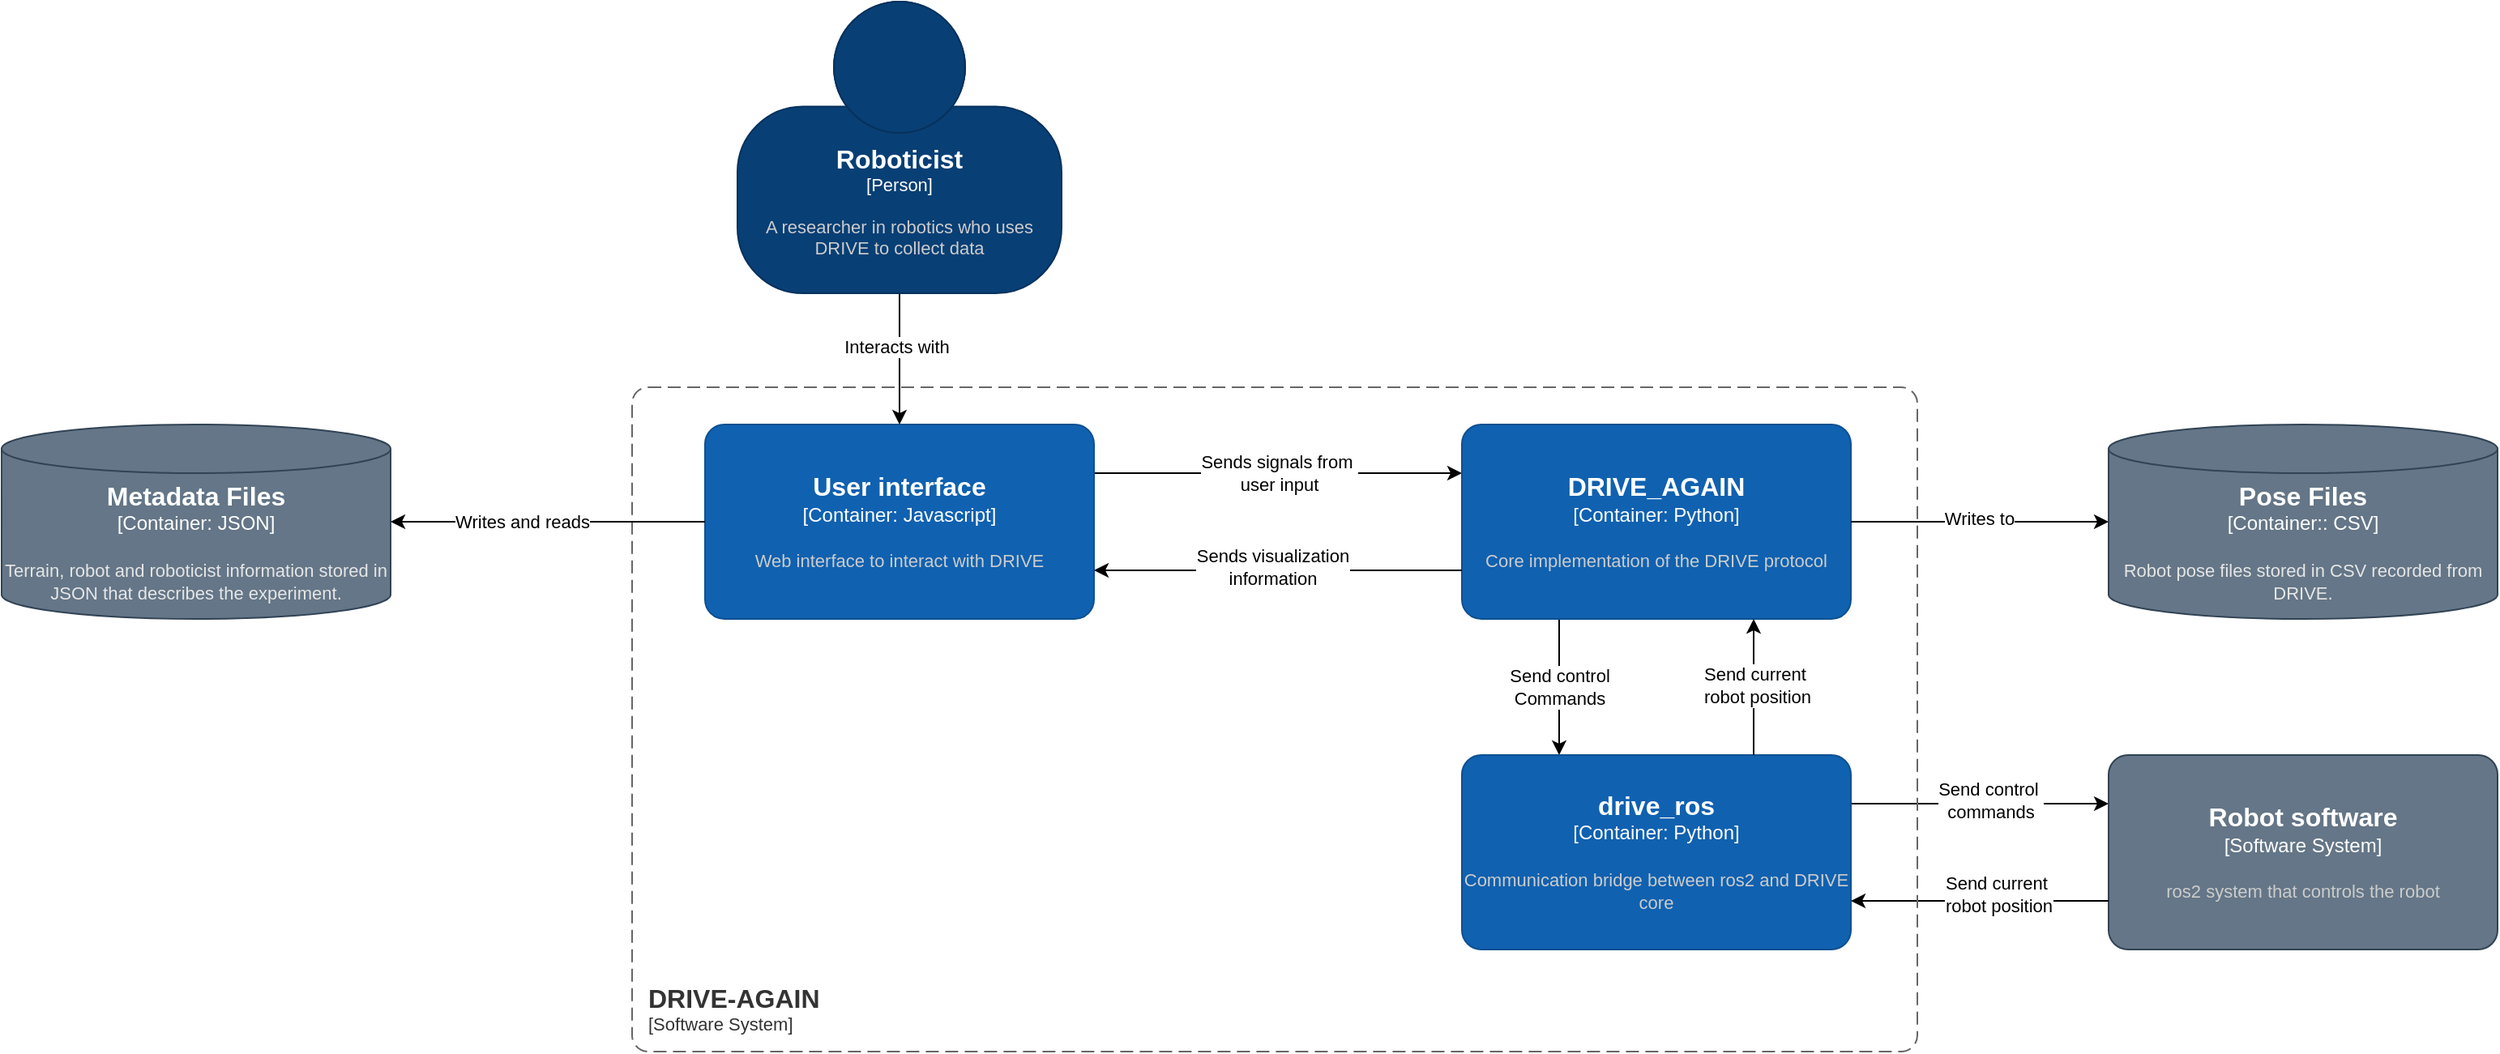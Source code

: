 <mxfile version="26.0.16" pages="2">
  <diagram name="Page-1" id="oOUsgQ-jfRx8T27r3VBY">
    <mxGraphModel grid="0" page="0" gridSize="10" guides="1" tooltips="1" connect="1" arrows="1" fold="1" pageScale="1" pageWidth="850" pageHeight="1100" math="0" shadow="0">
      <root>
        <mxCell id="0" />
        <mxCell id="1" parent="0" />
        <mxCell id="Z25l3-oYXNmt3fM3SDbr-10" style="edgeStyle=orthogonalEdgeStyle;rounded=0;orthogonalLoop=1;jettySize=auto;html=1;" edge="1" parent="1" source="Z25l3-oYXNmt3fM3SDbr-5" target="Z25l3-oYXNmt3fM3SDbr-6">
          <mxGeometry relative="1" as="geometry" />
        </mxCell>
        <mxCell id="Z25l3-oYXNmt3fM3SDbr-11" value="Interacts with" style="edgeLabel;html=1;align=center;verticalAlign=middle;resizable=0;points=[];" vertex="1" connectable="0" parent="Z25l3-oYXNmt3fM3SDbr-10">
          <mxGeometry x="-0.184" y="-2" relative="1" as="geometry">
            <mxPoint as="offset" />
          </mxGeometry>
        </mxCell>
        <object placeholders="1" c4Name="Roboticist" c4Type="Person" c4Description="A researcher in robotics who uses DRIVE to collect data" label="&lt;font style=&quot;font-size: 16px&quot;&gt;&lt;b&gt;%c4Name%&lt;/b&gt;&lt;/font&gt;&lt;div&gt;[%c4Type%]&lt;/div&gt;&lt;br&gt;&lt;div&gt;&lt;font style=&quot;font-size: 11px&quot;&gt;&lt;font color=&quot;#cccccc&quot;&gt;%c4Description%&lt;/font&gt;&lt;/div&gt;" id="Z25l3-oYXNmt3fM3SDbr-5">
          <mxCell style="html=1;fontSize=11;dashed=0;whiteSpace=wrap;fillColor=#083F75;strokeColor=#06315C;fontColor=#ffffff;shape=mxgraph.c4.person2;align=center;metaEdit=1;points=[[0.5,0,0],[1,0.5,0],[1,0.75,0],[0.75,1,0],[0.5,1,0],[0.25,1,0],[0,0.75,0],[0,0.5,0]];resizable=0;" vertex="1" parent="1">
            <mxGeometry x="145" y="135" width="200" height="180" as="geometry" />
          </mxCell>
        </object>
        <mxCell id="Z25l3-oYXNmt3fM3SDbr-12" style="edgeStyle=orthogonalEdgeStyle;rounded=0;orthogonalLoop=1;jettySize=auto;html=1;exitX=1;exitY=0.25;exitDx=0;exitDy=0;exitPerimeter=0;entryX=0;entryY=0.25;entryDx=0;entryDy=0;entryPerimeter=0;" edge="1" parent="1" source="Z25l3-oYXNmt3fM3SDbr-6" target="Z25l3-oYXNmt3fM3SDbr-7">
          <mxGeometry relative="1" as="geometry">
            <mxPoint x="703" y="426" as="targetPoint" />
          </mxGeometry>
        </mxCell>
        <mxCell id="Z25l3-oYXNmt3fM3SDbr-13" value="&lt;div&gt;Sends signals from&amp;nbsp;&lt;/div&gt;&lt;div&gt;user input&lt;/div&gt;" style="edgeLabel;html=1;align=center;verticalAlign=middle;resizable=0;points=[];" vertex="1" connectable="0" parent="Z25l3-oYXNmt3fM3SDbr-12">
          <mxGeometry x="-0.178" y="-3" relative="1" as="geometry">
            <mxPoint x="20" y="-3" as="offset" />
          </mxGeometry>
        </mxCell>
        <object placeholders="1" c4Name="User interface" c4Type="Container: Javascript" c4Description="Web interface to interact with DRIVE" label="&lt;font style=&quot;font-size: 16px&quot;&gt;&lt;b&gt;%c4Name%&lt;/b&gt;&lt;/font&gt;&lt;div&gt;[%c4Type%]&lt;/div&gt;&lt;br&gt;&lt;div&gt;&lt;font style=&quot;font-size: 11px&quot;&gt;&lt;font color=&quot;#cccccc&quot;&gt;%c4Description%&lt;/font&gt;&lt;/div&gt;" id="Z25l3-oYXNmt3fM3SDbr-6">
          <mxCell style="rounded=1;whiteSpace=wrap;html=1;labelBackgroundColor=none;fillColor=#1061B0;fontColor=#ffffff;align=center;arcSize=10;strokeColor=#0D5091;metaEdit=1;resizable=0;points=[[0.25,0,0],[0.5,0,0],[0.75,0,0],[1,0.25,0],[1,0.5,0],[1,0.75,0],[0.75,1,0],[0.5,1,0],[0.25,1,0],[0,0.75,0],[0,0.5,0],[0,0.25,0]];" vertex="1" parent="1">
            <mxGeometry x="125" y="396" width="240" height="120" as="geometry" />
          </mxCell>
        </object>
        <mxCell id="Z25l3-oYXNmt3fM3SDbr-14" style="edgeStyle=orthogonalEdgeStyle;rounded=0;orthogonalLoop=1;jettySize=auto;html=1;entryX=0.25;entryY=0;entryDx=0;entryDy=0;entryPerimeter=0;exitX=0.25;exitY=1;exitDx=0;exitDy=0;exitPerimeter=0;" edge="1" parent="1" source="Z25l3-oYXNmt3fM3SDbr-7" target="Z25l3-oYXNmt3fM3SDbr-8">
          <mxGeometry relative="1" as="geometry" />
        </mxCell>
        <mxCell id="Z25l3-oYXNmt3fM3SDbr-23" value="&lt;div&gt;Send control&lt;/div&gt;&lt;div&gt;Commands&lt;/div&gt;" style="edgeLabel;html=1;align=center;verticalAlign=middle;resizable=0;points=[];" vertex="1" connectable="0" parent="Z25l3-oYXNmt3fM3SDbr-14">
          <mxGeometry x="-0.233" y="3" relative="1" as="geometry">
            <mxPoint x="-3" y="10" as="offset" />
          </mxGeometry>
        </mxCell>
        <object placeholders="1" c4Name="DRIVE_AGAIN" c4Type="Container: Python" c4Description="Core implementation of the DRIVE protocol" label="&lt;font style=&quot;font-size: 16px&quot;&gt;&lt;b&gt;%c4Name%&lt;/b&gt;&lt;/font&gt;&lt;div&gt;[%c4Type%]&lt;/div&gt;&lt;br&gt;&lt;div&gt;&lt;font style=&quot;font-size: 11px&quot;&gt;&lt;font color=&quot;#cccccc&quot;&gt;%c4Description%&lt;/font&gt;&lt;/div&gt;" id="Z25l3-oYXNmt3fM3SDbr-7">
          <mxCell style="rounded=1;whiteSpace=wrap;html=1;labelBackgroundColor=none;fillColor=#1061B0;fontColor=#ffffff;align=center;arcSize=10;strokeColor=#0D5091;metaEdit=1;resizable=0;points=[[0.25,0,0],[0.5,0,0],[0.75,0,0],[1,0.25,0],[1,0.5,0],[1,0.75,0],[0.75,1,0],[0.5,1,0],[0.25,1,0],[0,0.75,0],[0,0.5,0],[0,0.25,0]];" vertex="1" parent="1">
            <mxGeometry x="592" y="396" width="240" height="120" as="geometry" />
          </mxCell>
        </object>
        <mxCell id="Z25l3-oYXNmt3fM3SDbr-15" style="edgeStyle=orthogonalEdgeStyle;rounded=0;orthogonalLoop=1;jettySize=auto;html=1;exitX=1;exitY=0.25;exitDx=0;exitDy=0;exitPerimeter=0;entryX=0;entryY=0.25;entryDx=0;entryDy=0;entryPerimeter=0;" edge="1" parent="1" source="Z25l3-oYXNmt3fM3SDbr-8" target="Z25l3-oYXNmt3fM3SDbr-9">
          <mxGeometry relative="1" as="geometry">
            <mxPoint x="539" y="662" as="targetPoint" />
          </mxGeometry>
        </mxCell>
        <mxCell id="Z25l3-oYXNmt3fM3SDbr-16" value="&lt;div&gt;Send control&amp;nbsp;&lt;/div&gt;&lt;div&gt;commands&lt;/div&gt;" style="edgeLabel;html=1;align=center;verticalAlign=middle;resizable=0;points=[];" vertex="1" connectable="0" parent="Z25l3-oYXNmt3fM3SDbr-15">
          <mxGeometry x="0.302" y="1" relative="1" as="geometry">
            <mxPoint x="-18" y="-1" as="offset" />
          </mxGeometry>
        </mxCell>
        <object placeholders="1" c4Name="drive_ros" c4Type="Container: Python" c4Description="Communication bridge between ros2 and DRIVE core" label="&lt;font style=&quot;font-size: 16px&quot;&gt;&lt;b&gt;%c4Name%&lt;/b&gt;&lt;/font&gt;&lt;div&gt;[%c4Type%]&lt;/div&gt;&lt;br&gt;&lt;div&gt;&lt;font style=&quot;font-size: 11px&quot;&gt;&lt;font color=&quot;#cccccc&quot;&gt;%c4Description%&lt;/font&gt;&lt;/div&gt;" id="Z25l3-oYXNmt3fM3SDbr-8">
          <mxCell style="rounded=1;whiteSpace=wrap;html=1;labelBackgroundColor=none;fillColor=#1061B0;fontColor=#ffffff;align=center;arcSize=10;strokeColor=#0D5091;metaEdit=1;resizable=0;points=[[0.25,0,0],[0.5,0,0],[0.75,0,0],[1,0.25,0],[1,0.5,0],[1,0.75,0],[0.75,1,0],[0.5,1,0],[0.25,1,0],[0,0.75,0],[0,0.5,0],[0,0.25,0]];" vertex="1" parent="1">
            <mxGeometry x="592" y="600" width="240" height="120" as="geometry" />
          </mxCell>
        </object>
        <object placeholders="1" c4Name="Robot software" c4Type="Software System" c4Description="ros2 system that controls the robot" label="&lt;font style=&quot;font-size: 16px&quot;&gt;&lt;b&gt;%c4Name%&lt;/b&gt;&lt;/font&gt;&lt;div&gt;[%c4Type%]&lt;/div&gt;&lt;br&gt;&lt;div&gt;&lt;font style=&quot;font-size: 11px&quot;&gt;&lt;font color=&quot;#cccccc&quot;&gt;%c4Description%&lt;/font&gt;&lt;/div&gt;" id="Z25l3-oYXNmt3fM3SDbr-9">
          <mxCell style="rounded=1;whiteSpace=wrap;html=1;labelBackgroundColor=none;fillColor=#647687;fontColor=#ffffff;align=center;arcSize=10;strokeColor=#314354;metaEdit=1;resizable=0;points=[[0.25,0,0],[0.5,0,0],[0.75,0,0],[1,0.25,0],[1,0.5,0],[1,0.75,0],[0.75,1,0],[0.5,1,0],[0.25,1,0],[0,0.75,0],[0,0.5,0],[0,0.25,0]];" vertex="1" parent="1">
            <mxGeometry x="991" y="600" width="240" height="120" as="geometry" />
          </mxCell>
        </object>
        <mxCell id="Z25l3-oYXNmt3fM3SDbr-17" style="edgeStyle=orthogonalEdgeStyle;rounded=0;orthogonalLoop=1;jettySize=auto;html=1;exitX=0;exitY=0.75;exitDx=0;exitDy=0;exitPerimeter=0;entryX=1;entryY=0.75;entryDx=0;entryDy=0;entryPerimeter=0;" edge="1" parent="1" source="Z25l3-oYXNmt3fM3SDbr-9" target="Z25l3-oYXNmt3fM3SDbr-8">
          <mxGeometry relative="1" as="geometry">
            <Array as="points" />
            <mxPoint x="709" y="690" as="targetPoint" />
          </mxGeometry>
        </mxCell>
        <mxCell id="Z25l3-oYXNmt3fM3SDbr-18" value="&lt;div&gt;Send current&amp;nbsp;&lt;/div&gt;&lt;div&gt;robot position&lt;/div&gt;" style="edgeLabel;html=1;align=center;verticalAlign=middle;resizable=0;points=[];" connectable="0" vertex="1" parent="Z25l3-oYXNmt3fM3SDbr-17">
          <mxGeometry x="-0.088" y="-1" relative="1" as="geometry">
            <mxPoint x="4" y="-3" as="offset" />
          </mxGeometry>
        </mxCell>
        <object placeholders="1" c4Name="DRIVE-AGAIN" c4Type="ContainerScopeBoundary" c4Application="Software System" label="&lt;font style=&quot;font-size: 16px&quot;&gt;&lt;b&gt;&lt;div style=&quot;text-align: left&quot;&gt;%c4Name%&lt;/div&gt;&lt;/b&gt;&lt;/font&gt;&lt;div style=&quot;text-align: left&quot;&gt;[%c4Application%]&lt;/div&gt;" id="Z25l3-oYXNmt3fM3SDbr-19">
          <mxCell style="rounded=1;fontSize=11;whiteSpace=wrap;html=1;dashed=1;arcSize=20;fillColor=none;strokeColor=#666666;fontColor=#333333;labelBackgroundColor=none;align=left;verticalAlign=bottom;labelBorderColor=none;spacingTop=0;spacing=10;dashPattern=8 4;metaEdit=1;rotatable=0;perimeter=rectanglePerimeter;noLabel=0;labelPadding=0;allowArrows=0;connectable=0;expand=0;recursiveResize=0;editable=1;pointerEvents=0;absoluteArcSize=1;points=[[0.25,0,0],[0.5,0,0],[0.75,0,0],[1,0.25,0],[1,0.5,0],[1,0.75,0],[0.75,1,0],[0.5,1,0],[0.25,1,0],[0,0.75,0],[0,0.5,0],[0,0.25,0]];" vertex="1" parent="1">
            <mxGeometry x="80" y="373" width="793" height="410" as="geometry" />
          </mxCell>
        </object>
        <mxCell id="Z25l3-oYXNmt3fM3SDbr-21" style="edgeStyle=orthogonalEdgeStyle;rounded=0;orthogonalLoop=1;jettySize=auto;html=1;exitX=0;exitY=0.75;exitDx=0;exitDy=0;exitPerimeter=0;entryX=1;entryY=0.75;entryDx=0;entryDy=0;entryPerimeter=0;" edge="1" parent="1" source="Z25l3-oYXNmt3fM3SDbr-7" target="Z25l3-oYXNmt3fM3SDbr-6">
          <mxGeometry relative="1" as="geometry" />
        </mxCell>
        <mxCell id="Z25l3-oYXNmt3fM3SDbr-22" value="&lt;div&gt;Sends visualization&lt;/div&gt;&lt;div&gt;information&lt;/div&gt;" style="edgeLabel;html=1;align=center;verticalAlign=middle;resizable=0;points=[];" vertex="1" connectable="0" parent="Z25l3-oYXNmt3fM3SDbr-21">
          <mxGeometry x="0.071" y="2" relative="1" as="geometry">
            <mxPoint x="4" y="-4" as="offset" />
          </mxGeometry>
        </mxCell>
        <mxCell id="Z25l3-oYXNmt3fM3SDbr-26" style="edgeStyle=orthogonalEdgeStyle;rounded=0;orthogonalLoop=1;jettySize=auto;html=1;entryX=0.75;entryY=1;entryDx=0;entryDy=0;entryPerimeter=0;exitX=0.75;exitY=0;exitDx=0;exitDy=0;exitPerimeter=0;" edge="1" parent="1" source="Z25l3-oYXNmt3fM3SDbr-8" target="Z25l3-oYXNmt3fM3SDbr-7">
          <mxGeometry relative="1" as="geometry">
            <Array as="points" />
          </mxGeometry>
        </mxCell>
        <mxCell id="Z25l3-oYXNmt3fM3SDbr-27" value="&lt;div&gt;Send current&amp;nbsp;&lt;/div&gt;&lt;div&gt;robot position&lt;/div&gt;" style="edgeLabel;html=1;align=center;verticalAlign=middle;resizable=0;points=[];" vertex="1" connectable="0" parent="Z25l3-oYXNmt3fM3SDbr-26">
          <mxGeometry x="0.032" y="-2" relative="1" as="geometry">
            <mxPoint as="offset" />
          </mxGeometry>
        </mxCell>
        <object placeholders="1" c4Name="Metadata Files" c4Type="Container" c4Technology="JSON" c4Description="Terrain, robot and roboticist information stored in JSON that describes the experiment." label="&lt;font style=&quot;font-size: 16px&quot;&gt;&lt;b&gt;%c4Name%&lt;/b&gt;&lt;/font&gt;&lt;div&gt;[%c4Type%:&amp;nbsp;%c4Technology%]&lt;/div&gt;&lt;br&gt;&lt;div&gt;&lt;font style=&quot;font-size: 11px&quot;&gt;&lt;font color=&quot;#E6E6E6&quot;&gt;%c4Description%&lt;/font&gt;&lt;/div&gt;" id="Vg_QtxZdS_Vzcnk-aTpw-2">
          <mxCell style="shape=cylinder3;size=15;whiteSpace=wrap;html=1;boundedLbl=1;rounded=0;labelBackgroundColor=none;fillColor=#647687;fontSize=12;fontColor=#ffffff;align=center;strokeColor=#314354;metaEdit=1;points=[[0.5,0,0],[1,0.25,0],[1,0.5,0],[1,0.75,0],[0.5,1,0],[0,0.75,0],[0,0.5,0],[0,0.25,0]];resizable=0;" vertex="1" parent="1">
            <mxGeometry x="-309" y="396" width="240" height="120" as="geometry" />
          </mxCell>
        </object>
        <mxCell id="Vg_QtxZdS_Vzcnk-aTpw-3" style="edgeStyle=orthogonalEdgeStyle;rounded=0;orthogonalLoop=1;jettySize=auto;html=1;exitX=0;exitY=0.5;exitDx=0;exitDy=0;exitPerimeter=0;entryX=1;entryY=0.5;entryDx=0;entryDy=0;entryPerimeter=0;" edge="1" parent="1" source="Z25l3-oYXNmt3fM3SDbr-6" target="Vg_QtxZdS_Vzcnk-aTpw-2">
          <mxGeometry relative="1" as="geometry" />
        </mxCell>
        <mxCell id="Vg_QtxZdS_Vzcnk-aTpw-4" value="Writes and reads" style="edgeLabel;html=1;align=center;verticalAlign=middle;resizable=0;points=[];" connectable="0" vertex="1" parent="Vg_QtxZdS_Vzcnk-aTpw-3">
          <mxGeometry x="0.165" relative="1" as="geometry">
            <mxPoint as="offset" />
          </mxGeometry>
        </mxCell>
        <object placeholders="1" c4Name="Pose Files" c4Type="Container:" c4Technology="CSV" c4Description="Robot pose files stored in CSV recorded from DRIVE." label="&lt;font style=&quot;font-size: 16px&quot;&gt;&lt;b&gt;%c4Name%&lt;/b&gt;&lt;/font&gt;&lt;div&gt;[%c4Type%:&amp;nbsp;%c4Technology%]&lt;/div&gt;&lt;br&gt;&lt;div&gt;&lt;font style=&quot;font-size: 11px&quot;&gt;&lt;font color=&quot;#E6E6E6&quot;&gt;%c4Description%&lt;/font&gt;&lt;/div&gt;" id="Vg_QtxZdS_Vzcnk-aTpw-5">
          <mxCell style="shape=cylinder3;size=15;whiteSpace=wrap;html=1;boundedLbl=1;rounded=0;labelBackgroundColor=none;fillColor=#647687;fontSize=12;align=center;strokeColor=#314354;metaEdit=1;points=[[0.5,0,0],[1,0.25,0],[1,0.5,0],[1,0.75,0],[0.5,1,0],[0,0.75,0],[0,0.5,0],[0,0.25,0]];resizable=0;fontColor=#ffffff;" vertex="1" parent="1">
            <mxGeometry x="991" y="396" width="240" height="120" as="geometry" />
          </mxCell>
        </object>
        <mxCell id="Vg_QtxZdS_Vzcnk-aTpw-6" style="edgeStyle=orthogonalEdgeStyle;rounded=0;orthogonalLoop=1;jettySize=auto;html=1;exitX=1;exitY=0.5;exitDx=0;exitDy=0;exitPerimeter=0;entryX=0;entryY=0.5;entryDx=0;entryDy=0;entryPerimeter=0;" edge="1" parent="1" source="Z25l3-oYXNmt3fM3SDbr-7" target="Vg_QtxZdS_Vzcnk-aTpw-5">
          <mxGeometry relative="1" as="geometry" />
        </mxCell>
        <mxCell id="Vg_QtxZdS_Vzcnk-aTpw-7" value="Writes to" style="edgeLabel;html=1;align=center;verticalAlign=middle;resizable=0;points=[];" connectable="0" vertex="1" parent="Vg_QtxZdS_Vzcnk-aTpw-6">
          <mxGeometry x="-0.134" relative="1" as="geometry">
            <mxPoint x="10" y="-2" as="offset" />
          </mxGeometry>
        </mxCell>
      </root>
    </mxGraphModel>
  </diagram>
  <diagram id="zyzaF7Ku5B5MbKEQ3Y3V" name="Page-2">
    <mxGraphModel grid="1" page="1" gridSize="10" guides="1" tooltips="1" connect="1" arrows="1" fold="1" pageScale="1" pageWidth="850" pageHeight="1100" math="0" shadow="0">
      <root>
        <mxCell id="0" />
        <mxCell id="1" parent="0" />
        <mxCell id="lLDmfKAlXMbQ5L101r3v-1" value="CommandSamplingStrategy" style="swimlane;fontStyle=1;align=center;verticalAlign=top;childLayout=stackLayout;horizontal=1;startSize=26;horizontalStack=0;resizeParent=1;resizeParentMax=0;resizeLast=0;collapsible=1;marginBottom=0;whiteSpace=wrap;html=1;" vertex="1" parent="1">
          <mxGeometry x="3145" y="982" width="310" height="52" as="geometry" />
        </mxCell>
        <mxCell id="lLDmfKAlXMbQ5L101r3v-2" value="+ sample_command(): Command" style="text;strokeColor=none;fillColor=none;align=left;verticalAlign=top;spacingLeft=4;spacingRight=4;overflow=hidden;rotatable=0;points=[[0,0.5],[1,0.5]];portConstraint=eastwest;whiteSpace=wrap;html=1;" vertex="1" parent="lLDmfKAlXMbQ5L101r3v-1">
          <mxGeometry y="26" width="310" height="26" as="geometry" />
        </mxCell>
        <mxCell id="lLDmfKAlXMbQ5L101r3v-3" value="RandomSampling" style="swimlane;fontStyle=1;align=center;verticalAlign=top;childLayout=stackLayout;horizontal=1;startSize=26;horizontalStack=0;resizeParent=1;resizeParentMax=0;resizeLast=0;collapsible=1;marginBottom=0;whiteSpace=wrap;html=1;" vertex="1" parent="1">
          <mxGeometry x="3145" y="1119" width="310" height="52" as="geometry" />
        </mxCell>
        <mxCell id="lLDmfKAlXMbQ5L101r3v-4" value="+ sample_command(): Command" style="text;strokeColor=none;fillColor=none;align=left;verticalAlign=top;spacingLeft=4;spacingRight=4;overflow=hidden;rotatable=0;points=[[0,0.5],[1,0.5]];portConstraint=eastwest;whiteSpace=wrap;html=1;" vertex="1" parent="lLDmfKAlXMbQ5L101r3v-3">
          <mxGeometry y="26" width="310" height="26" as="geometry" />
        </mxCell>
        <mxCell id="lLDmfKAlXMbQ5L101r3v-5" style="edgeStyle=orthogonalEdgeStyle;rounded=0;orthogonalLoop=1;jettySize=auto;html=1;entryX=0.503;entryY=0.962;entryDx=0;entryDy=0;entryPerimeter=0;" edge="1" parent="1" source="lLDmfKAlXMbQ5L101r3v-3" target="lLDmfKAlXMbQ5L101r3v-2">
          <mxGeometry relative="1" as="geometry" />
        </mxCell>
        <mxCell id="lLDmfKAlXMbQ5L101r3v-6" style="edgeStyle=orthogonalEdgeStyle;rounded=0;orthogonalLoop=1;jettySize=auto;html=1;entryX=0.5;entryY=0;entryDx=0;entryDy=0;" edge="1" parent="1" source="lLDmfKAlXMbQ5L101r3v-7" target="lLDmfKAlXMbQ5L101r3v-58">
          <mxGeometry relative="1" as="geometry" />
        </mxCell>
        <mxCell id="lLDmfKAlXMbQ5L101r3v-7" value="plot" style="swimlane;fontStyle=1;align=center;verticalAlign=top;childLayout=stackLayout;horizontal=1;startSize=26;horizontalStack=0;resizeParent=1;resizeParentMax=0;resizeLast=0;collapsible=1;marginBottom=0;whiteSpace=wrap;html=1;" vertex="1" parent="1">
          <mxGeometry x="1931" y="612" width="574" height="130" as="geometry" />
        </mxCell>
        <mxCell id="lLDmfKAlXMbQ5L101r3v-8" value="+ draw_robot_visualization_figure(ax : Axes, pose : Pose, geofence : Geofence, wheel_base : float): void" style="text;strokeColor=none;fillColor=none;align=left;verticalAlign=top;spacingLeft=4;spacingRight=4;overflow=hidden;rotatable=0;points=[[0,0.5],[1,0.5]];portConstraint=eastwest;whiteSpace=wrap;html=1;" vertex="1" parent="lLDmfKAlXMbQ5L101r3v-7">
          <mxGeometry y="26" width="574" height="26" as="geometry" />
        </mxCell>
        <mxCell id="lLDmfKAlXMbQ5L101r3v-9" value="+ draw_input_space(ax : Axes, commands : List[Command]): void" style="text;strokeColor=none;fillColor=none;align=left;verticalAlign=top;spacingLeft=4;spacingRight=4;overflow=hidden;rotatable=0;points=[[0,0.5],[1,0.5]];portConstraint=eastwest;whiteSpace=wrap;html=1;" vertex="1" parent="lLDmfKAlXMbQ5L101r3v-7">
          <mxGeometry y="52" width="574" height="26" as="geometry" />
        </mxCell>
        <mxCell id="lLDmfKAlXMbQ5L101r3v-10" value="- draw_robot(ax : Axes, pose : Pose, geofence : Geofence, wheel_base : float): void" style="text;strokeColor=none;fillColor=none;align=left;verticalAlign=top;spacingLeft=4;spacingRight=4;overflow=hidden;rotatable=0;points=[[0,0.5],[1,0.5]];portConstraint=eastwest;whiteSpace=wrap;html=1;" vertex="1" parent="lLDmfKAlXMbQ5L101r3v-7">
          <mxGeometry y="78" width="574" height="26" as="geometry" />
        </mxCell>
        <mxCell id="lLDmfKAlXMbQ5L101r3v-11" value="- draw_geofence(ax : Axes, geofence : Geofence): void" style="text;strokeColor=none;fillColor=none;align=left;verticalAlign=top;spacingLeft=4;spacingRight=4;overflow=hidden;rotatable=0;points=[[0,0.5],[1,0.5]];portConstraint=eastwest;whiteSpace=wrap;html=1;" vertex="1" parent="lLDmfKAlXMbQ5L101r3v-7">
          <mxGeometry y="104" width="574" height="26" as="geometry" />
        </mxCell>
        <mxCell id="lLDmfKAlXMbQ5L101r3v-12" style="edgeStyle=orthogonalEdgeStyle;rounded=0;orthogonalLoop=1;jettySize=auto;html=1;entryX=0;entryY=0.5;entryDx=0;entryDy=0;" edge="1" parent="1" source="lLDmfKAlXMbQ5L101r3v-13" target="lLDmfKAlXMbQ5L101r3v-62">
          <mxGeometry relative="1" as="geometry">
            <Array as="points">
              <mxPoint x="2008" y="1010" />
              <mxPoint x="2008" y="1010" />
            </Array>
          </mxGeometry>
        </mxCell>
        <mxCell id="lLDmfKAlXMbQ5L101r3v-13" value="KeyboardTeleop" style="swimlane;fontStyle=1;align=center;verticalAlign=top;childLayout=stackLayout;horizontal=1;startSize=26;horizontalStack=0;resizeParent=1;resizeParentMax=0;resizeLast=0;collapsible=1;marginBottom=0;whiteSpace=wrap;html=1;" vertex="1" parent="1">
          <mxGeometry x="1810" y="952" width="217" height="156" as="geometry" />
        </mxCell>
        <mxCell id="lLDmfKAlXMbQ5L101r3v-14" value="+ is_deadman_switch_pressed(): bool" style="text;strokeColor=none;fillColor=none;align=left;verticalAlign=top;spacingLeft=4;spacingRight=4;overflow=hidden;rotatable=0;points=[[0,0.5],[1,0.5]];portConstraint=eastwest;whiteSpace=wrap;html=1;" vertex="1" parent="lLDmfKAlXMbQ5L101r3v-13">
          <mxGeometry y="26" width="217" height="26" as="geometry" />
        </mxCell>
        <mxCell id="lLDmfKAlXMbQ5L101r3v-15" value="+ is_teleop_active(): bool" style="text;strokeColor=none;fillColor=none;align=left;verticalAlign=top;spacingLeft=4;spacingRight=4;overflow=hidden;rotatable=0;points=[[0,0.5],[1,0.5]];portConstraint=eastwest;whiteSpace=wrap;html=1;" vertex="1" parent="lLDmfKAlXMbQ5L101r3v-13">
          <mxGeometry y="52" width="217" height="26" as="geometry" />
        </mxCell>
        <mxCell id="lLDmfKAlXMbQ5L101r3v-16" value="+ get_command(): Command" style="text;strokeColor=none;fillColor=none;align=left;verticalAlign=top;spacingLeft=4;spacingRight=4;overflow=hidden;rotatable=0;points=[[0,0.5],[1,0.5]];portConstraint=eastwest;whiteSpace=wrap;html=1;" vertex="1" parent="lLDmfKAlXMbQ5L101r3v-13">
          <mxGeometry y="78" width="217" height="26" as="geometry" />
        </mxCell>
        <mxCell id="lLDmfKAlXMbQ5L101r3v-17" value="+ on_key_press(key): void" style="text;strokeColor=none;fillColor=none;align=left;verticalAlign=top;spacingLeft=4;spacingRight=4;overflow=hidden;rotatable=0;points=[[0,0.5],[1,0.5]];portConstraint=eastwest;whiteSpace=wrap;html=1;" vertex="1" parent="lLDmfKAlXMbQ5L101r3v-13">
          <mxGeometry y="104" width="217" height="26" as="geometry" />
        </mxCell>
        <mxCell id="lLDmfKAlXMbQ5L101r3v-18" value="+ on_key_release(key): void" style="text;strokeColor=none;fillColor=none;align=left;verticalAlign=top;spacingLeft=4;spacingRight=4;overflow=hidden;rotatable=0;points=[[0,0.5],[1,0.5]];portConstraint=eastwest;whiteSpace=wrap;html=1;" vertex="1" parent="lLDmfKAlXMbQ5L101r3v-13">
          <mxGeometry y="130" width="217" height="26" as="geometry" />
        </mxCell>
        <mxCell id="lLDmfKAlXMbQ5L101r3v-19" value="Step" style="swimlane;fontStyle=1;align=center;verticalAlign=top;childLayout=stackLayout;horizontal=1;startSize=26;horizontalStack=0;resizeParent=1;resizeParentMax=0;resizeLast=0;collapsible=1;marginBottom=0;whiteSpace=wrap;html=1;" vertex="1" parent="1">
          <mxGeometry x="3076" y="720" width="160" height="78" as="geometry" />
        </mxCell>
        <mxCell id="lLDmfKAlXMbQ5L101r3v-20" value="+ command: Command" style="text;strokeColor=none;fillColor=none;align=left;verticalAlign=top;spacingLeft=4;spacingRight=4;overflow=hidden;rotatable=0;points=[[0,0.5],[1,0.5]];portConstraint=eastwest;whiteSpace=wrap;html=1;" vertex="1" parent="lLDmfKAlXMbQ5L101r3v-19">
          <mxGeometry y="26" width="160" height="26" as="geometry" />
        </mxCell>
        <mxCell id="lLDmfKAlXMbQ5L101r3v-21" value="+ start_timestamp_ns: float" style="text;strokeColor=none;fillColor=none;align=left;verticalAlign=top;spacingLeft=4;spacingRight=4;overflow=hidden;rotatable=0;points=[[0,0.5],[1,0.5]];portConstraint=eastwest;whiteSpace=wrap;html=1;" vertex="1" parent="lLDmfKAlXMbQ5L101r3v-19">
          <mxGeometry y="52" width="160" height="26" as="geometry" />
        </mxCell>
        <mxCell id="lLDmfKAlXMbQ5L101r3v-22" value="Drive" style="swimlane;fontStyle=1;align=center;verticalAlign=top;childLayout=stackLayout;horizontal=1;startSize=26;horizontalStack=0;resizeParent=1;resizeParentMax=0;resizeLast=0;collapsible=1;marginBottom=0;whiteSpace=wrap;html=1;" vertex="1" parent="1">
          <mxGeometry x="2790" y="867" width="288" height="216" as="geometry" />
        </mxCell>
        <mxCell id="lLDmfKAlXMbQ5L101r3v-23" value="- current_step : Step" style="text;strokeColor=none;fillColor=none;align=left;verticalAlign=top;spacingLeft=4;spacingRight=4;overflow=hidden;rotatable=0;points=[[0,0.5],[1,0.5]];portConstraint=eastwest;whiteSpace=wrap;html=1;" vertex="1" parent="lLDmfKAlXMbQ5L101r3v-22">
          <mxGeometry y="26" width="288" height="26" as="geometry" />
        </mxCell>
        <mxCell id="lLDmfKAlXMbQ5L101r3v-24" value="- robot : Robot" style="text;strokeColor=none;fillColor=none;align=left;verticalAlign=top;spacingLeft=4;spacingRight=4;overflow=hidden;rotatable=0;points=[[0,0.5],[1,0.5]];portConstraint=eastwest;whiteSpace=wrap;html=1;" vertex="1" parent="lLDmfKAlXMbQ5L101r3v-22">
          <mxGeometry y="52" width="288" height="26" as="geometry" />
        </mxCell>
        <mxCell id="lLDmfKAlXMbQ5L101r3v-25" value="- command_sampling : CommandSamplingStrategy" style="text;strokeColor=none;fillColor=none;align=left;verticalAlign=top;spacingLeft=4;spacingRight=4;overflow=hidden;rotatable=0;points=[[0,0.5],[1,0.5]];portConstraint=eastwest;whiteSpace=wrap;html=1;" vertex="1" parent="lLDmfKAlXMbQ5L101r3v-22">
          <mxGeometry y="78" width="288" height="26" as="geometry" />
        </mxCell>
        <mxCell id="lLDmfKAlXMbQ5L101r3v-26" value="" style="line;strokeWidth=1;fillColor=none;align=left;verticalAlign=middle;spacingTop=-1;spacingLeft=3;spacingRight=3;rotatable=0;labelPosition=right;points=[];portConstraint=eastwest;strokeColor=inherit;" vertex="1" parent="lLDmfKAlXMbQ5L101r3v-22">
          <mxGeometry y="104" width="288" height="8" as="geometry" />
        </mxCell>
        <mxCell id="lLDmfKAlXMbQ5L101r3v-27" value="+ start(timestamp_ns : float): void" style="text;strokeColor=none;fillColor=none;align=left;verticalAlign=top;spacingLeft=4;spacingRight=4;overflow=hidden;rotatable=0;points=[[0,0.5],[1,0.5]];portConstraint=eastwest;whiteSpace=wrap;html=1;" vertex="1" parent="lLDmfKAlXMbQ5L101r3v-22">
          <mxGeometry y="112" width="288" height="26" as="geometry" />
        </mxCell>
        <mxCell id="lLDmfKAlXMbQ5L101r3v-28" value="+ pause(): void" style="text;strokeColor=none;fillColor=none;align=left;verticalAlign=top;spacingLeft=4;spacingRight=4;overflow=hidden;rotatable=0;points=[[0,0.5],[1,0.5]];portConstraint=eastwest;whiteSpace=wrap;html=1;" vertex="1" parent="lLDmfKAlXMbQ5L101r3v-22">
          <mxGeometry y="138" width="288" height="26" as="geometry" />
        </mxCell>
        <mxCell id="lLDmfKAlXMbQ5L101r3v-29" value="+ run(timestamp_ns : float): void" style="text;strokeColor=none;fillColor=none;align=left;verticalAlign=top;spacingLeft=4;spacingRight=4;overflow=hidden;rotatable=0;points=[[0,0.5],[1,0.5]];portConstraint=eastwest;whiteSpace=wrap;html=1;" vertex="1" parent="lLDmfKAlXMbQ5L101r3v-22">
          <mxGeometry y="164" width="288" height="26" as="geometry" />
        </mxCell>
        <mxCell id="lLDmfKAlXMbQ5L101r3v-30" value="+ save_step()" style="text;strokeColor=none;fillColor=none;align=left;verticalAlign=top;spacingLeft=4;spacingRight=4;overflow=hidden;rotatable=0;points=[[0,0.5],[1,0.5]];portConstraint=eastwest;whiteSpace=wrap;html=1;" vertex="1" parent="lLDmfKAlXMbQ5L101r3v-22">
          <mxGeometry y="190" width="288" height="26" as="geometry" />
        </mxCell>
        <mxCell id="lLDmfKAlXMbQ5L101r3v-31" style="edgeStyle=orthogonalEdgeStyle;rounded=0;orthogonalLoop=1;jettySize=auto;html=1;entryX=0;entryY=0.5;entryDx=0;entryDy=0;" edge="1" parent="1" source="lLDmfKAlXMbQ5L101r3v-33" target="lLDmfKAlXMbQ5L101r3v-24">
          <mxGeometry relative="1" as="geometry" />
        </mxCell>
        <mxCell id="lLDmfKAlXMbQ5L101r3v-32" style="edgeStyle=orthogonalEdgeStyle;rounded=0;orthogonalLoop=1;jettySize=auto;html=1;entryX=1;entryY=0.5;entryDx=0;entryDy=0;" edge="1" parent="1" source="lLDmfKAlXMbQ5L101r3v-33" target="lLDmfKAlXMbQ5L101r3v-59">
          <mxGeometry relative="1" as="geometry" />
        </mxCell>
        <mxCell id="lLDmfKAlXMbQ5L101r3v-33" value="Robot" style="swimlane;fontStyle=1;align=center;verticalAlign=top;childLayout=stackLayout;horizontal=1;startSize=26;horizontalStack=0;resizeParent=1;resizeParentMax=0;resizeLast=0;collapsible=1;marginBottom=0;whiteSpace=wrap;html=1;" vertex="1" parent="1">
          <mxGeometry x="2561" y="720" width="274" height="112" as="geometry" />
        </mxCell>
        <mxCell id="lLDmfKAlXMbQ5L101r3v-34" value="- pose : Pose" style="text;strokeColor=none;fillColor=none;align=left;verticalAlign=top;spacingLeft=4;spacingRight=4;overflow=hidden;rotatable=0;points=[[0,0.5],[1,0.5]];portConstraint=eastwest;whiteSpace=wrap;html=1;" vertex="1" parent="lLDmfKAlXMbQ5L101r3v-33">
          <mxGeometry y="26" width="274" height="26" as="geometry" />
        </mxCell>
        <mxCell id="lLDmfKAlXMbQ5L101r3v-35" value="" style="line;strokeWidth=1;fillColor=none;align=left;verticalAlign=middle;spacingTop=-1;spacingLeft=3;spacingRight=3;rotatable=0;labelPosition=right;points=[];portConstraint=eastwest;strokeColor=inherit;" vertex="1" parent="lLDmfKAlXMbQ5L101r3v-33">
          <mxGeometry y="52" width="274" height="8" as="geometry" />
        </mxCell>
        <mxCell id="lLDmfKAlXMbQ5L101r3v-36" value="+ pose_callback(pose : Pose): void" style="text;strokeColor=none;fillColor=none;align=left;verticalAlign=top;spacingLeft=4;spacingRight=4;overflow=hidden;rotatable=0;points=[[0,0.5],[1,0.5]];portConstraint=eastwest;whiteSpace=wrap;html=1;" vertex="1" parent="lLDmfKAlXMbQ5L101r3v-33">
          <mxGeometry y="60" width="274" height="26" as="geometry" />
        </mxCell>
        <mxCell id="lLDmfKAlXMbQ5L101r3v-37" value="+ send_command(command : Command): void" style="text;strokeColor=none;fillColor=none;align=left;verticalAlign=top;spacingLeft=4;spacingRight=4;overflow=hidden;rotatable=0;points=[[0,0.5],[1,0.5]];portConstraint=eastwest;whiteSpace=wrap;html=1;" vertex="1" parent="lLDmfKAlXMbQ5L101r3v-33">
          <mxGeometry y="86" width="274" height="26" as="geometry" />
        </mxCell>
        <mxCell id="lLDmfKAlXMbQ5L101r3v-38" value="Pose" style="swimlane;fontStyle=1;align=center;verticalAlign=top;childLayout=stackLayout;horizontal=1;startSize=26;horizontalStack=0;resizeParent=1;resizeParentMax=0;resizeLast=0;collapsible=1;marginBottom=0;whiteSpace=wrap;html=1;" vertex="1" parent="1">
          <mxGeometry x="3270" y="719" width="160" height="104" as="geometry" />
        </mxCell>
        <mxCell id="lLDmfKAlXMbQ5L101r3v-39" value="+ x : float" style="text;strokeColor=none;fillColor=none;align=left;verticalAlign=top;spacingLeft=4;spacingRight=4;overflow=hidden;rotatable=0;points=[[0,0.5],[1,0.5]];portConstraint=eastwest;whiteSpace=wrap;html=1;" vertex="1" parent="lLDmfKAlXMbQ5L101r3v-38">
          <mxGeometry y="26" width="160" height="26" as="geometry" />
        </mxCell>
        <mxCell id="lLDmfKAlXMbQ5L101r3v-40" value="+ y : float" style="text;strokeColor=none;fillColor=none;align=left;verticalAlign=top;spacingLeft=4;spacingRight=4;overflow=hidden;rotatable=0;points=[[0,0.5],[1,0.5]];portConstraint=eastwest;whiteSpace=wrap;html=1;" vertex="1" parent="lLDmfKAlXMbQ5L101r3v-38">
          <mxGeometry y="52" width="160" height="26" as="geometry" />
        </mxCell>
        <mxCell id="lLDmfKAlXMbQ5L101r3v-41" value="+ yaw : float" style="text;strokeColor=none;fillColor=none;align=left;verticalAlign=top;spacingLeft=4;spacingRight=4;overflow=hidden;rotatable=0;points=[[0,0.5],[1,0.5]];portConstraint=eastwest;whiteSpace=wrap;html=1;" vertex="1" parent="lLDmfKAlXMbQ5L101r3v-38">
          <mxGeometry y="78" width="160" height="26" as="geometry" />
        </mxCell>
        <mxCell id="lLDmfKAlXMbQ5L101r3v-42" value="Command" style="swimlane;fontStyle=1;align=center;verticalAlign=top;childLayout=stackLayout;horizontal=1;startSize=26;horizontalStack=0;resizeParent=1;resizeParentMax=0;resizeLast=0;collapsible=1;marginBottom=0;whiteSpace=wrap;html=1;" vertex="1" parent="1">
          <mxGeometry x="2882" y="720" width="160" height="78" as="geometry" />
        </mxCell>
        <mxCell id="lLDmfKAlXMbQ5L101r3v-43" value="+ speed_x : float" style="text;strokeColor=none;fillColor=none;align=left;verticalAlign=top;spacingLeft=4;spacingRight=4;overflow=hidden;rotatable=0;points=[[0,0.5],[1,0.5]];portConstraint=eastwest;whiteSpace=wrap;html=1;" vertex="1" parent="lLDmfKAlXMbQ5L101r3v-42">
          <mxGeometry y="26" width="160" height="26" as="geometry" />
        </mxCell>
        <mxCell id="lLDmfKAlXMbQ5L101r3v-44" value="+ angular_speed_z : float" style="text;strokeColor=none;fillColor=none;align=left;verticalAlign=top;spacingLeft=4;spacingRight=4;overflow=hidden;rotatable=0;points=[[0,0.5],[1,0.5]];portConstraint=eastwest;whiteSpace=wrap;html=1;" vertex="1" parent="lLDmfKAlXMbQ5L101r3v-42">
          <mxGeometry y="52" width="160" height="26" as="geometry" />
        </mxCell>
        <mxCell id="lLDmfKAlXMbQ5L101r3v-45" style="edgeStyle=orthogonalEdgeStyle;rounded=0;orthogonalLoop=1;jettySize=auto;html=1;entryX=0;entryY=0.5;entryDx=0;entryDy=0;" edge="1" parent="1" source="lLDmfKAlXMbQ5L101r3v-46" target="lLDmfKAlXMbQ5L101r3v-61">
          <mxGeometry relative="1" as="geometry" />
        </mxCell>
        <mxCell id="lLDmfKAlXMbQ5L101r3v-46" value="Geofence" style="swimlane;fontStyle=1;align=center;verticalAlign=top;childLayout=stackLayout;horizontal=1;startSize=26;horizontalStack=0;resizeParent=1;resizeParentMax=0;resizeLast=0;collapsible=1;marginBottom=0;whiteSpace=wrap;html=1;" vertex="1" parent="1">
          <mxGeometry x="2060" y="840" width="272" height="112" as="geometry" />
        </mxCell>
        <mxCell id="lLDmfKAlXMbQ5L101r3v-47" value="- polygon: Polygon" style="text;strokeColor=none;fillColor=none;align=left;verticalAlign=top;spacingLeft=4;spacingRight=4;overflow=hidden;rotatable=0;points=[[0,0.5],[1,0.5]];portConstraint=eastwest;whiteSpace=wrap;html=1;" vertex="1" parent="lLDmfKAlXMbQ5L101r3v-46">
          <mxGeometry y="26" width="272" height="26" as="geometry" />
        </mxCell>
        <mxCell id="lLDmfKAlXMbQ5L101r3v-48" value="- origin: (x : float, y : float)" style="text;strokeColor=none;fillColor=none;align=left;verticalAlign=top;spacingLeft=4;spacingRight=4;overflow=hidden;rotatable=0;points=[[0,0.5],[1,0.5]];portConstraint=eastwest;whiteSpace=wrap;html=1;" vertex="1" parent="lLDmfKAlXMbQ5L101r3v-46">
          <mxGeometry y="52" width="272" height="26" as="geometry" />
        </mxCell>
        <mxCell id="lLDmfKAlXMbQ5L101r3v-49" value="" style="line;strokeWidth=1;fillColor=none;align=left;verticalAlign=middle;spacingTop=-1;spacingLeft=3;spacingRight=3;rotatable=0;labelPosition=right;points=[];portConstraint=eastwest;strokeColor=inherit;" vertex="1" parent="lLDmfKAlXMbQ5L101r3v-46">
          <mxGeometry y="78" width="272" height="8" as="geometry" />
        </mxCell>
        <mxCell id="lLDmfKAlXMbQ5L101r3v-50" value="+ is_point_inside(point : (x : float, y : float)): bool" style="text;strokeColor=none;fillColor=none;align=left;verticalAlign=top;spacingLeft=4;spacingRight=4;overflow=hidden;rotatable=0;points=[[0,0.5],[1,0.5]];portConstraint=eastwest;whiteSpace=wrap;html=1;" vertex="1" parent="lLDmfKAlXMbQ5L101r3v-46">
          <mxGeometry y="86" width="272" height="26" as="geometry" />
        </mxCell>
        <mxCell id="lLDmfKAlXMbQ5L101r3v-51" style="edgeStyle=orthogonalEdgeStyle;rounded=0;orthogonalLoop=1;jettySize=auto;html=1;entryX=0;entryY=0.5;entryDx=0;entryDy=0;" edge="1" parent="1" source="lLDmfKAlXMbQ5L101r3v-52" target="lLDmfKAlXMbQ5L101r3v-63">
          <mxGeometry relative="1" as="geometry" />
        </mxCell>
        <mxCell id="lLDmfKAlXMbQ5L101r3v-52" value="Server (flask)" style="swimlane;fontStyle=1;align=center;verticalAlign=top;childLayout=stackLayout;horizontal=1;startSize=26;horizontalStack=0;resizeParent=1;resizeParentMax=0;resizeLast=0;collapsible=1;marginBottom=0;whiteSpace=wrap;html=1;" vertex="1" parent="1">
          <mxGeometry x="2045.5" y="1129" width="301" height="156" as="geometry" />
        </mxCell>
        <mxCell id="lLDmfKAlXMbQ5L101r3v-53" value="+ start_drive(): void" style="text;strokeColor=none;fillColor=none;align=left;verticalAlign=top;spacingLeft=4;spacingRight=4;overflow=hidden;rotatable=0;points=[[0,0.5],[1,0.5]];portConstraint=eastwest;whiteSpace=wrap;html=1;" vertex="1" parent="lLDmfKAlXMbQ5L101r3v-52">
          <mxGeometry y="26" width="301" height="26" as="geometry" />
        </mxCell>
        <mxCell id="lLDmfKAlXMbQ5L101r3v-54" value="+ start_geofencing(): void" style="text;strokeColor=none;fillColor=none;align=left;verticalAlign=top;spacingLeft=4;spacingRight=4;overflow=hidden;rotatable=0;points=[[0,0.5],[1,0.5]];portConstraint=eastwest;whiteSpace=wrap;html=1;" vertex="1" parent="lLDmfKAlXMbQ5L101r3v-52">
          <mxGeometry y="52" width="301" height="26" as="geometry" />
        </mxCell>
        <mxCell id="lLDmfKAlXMbQ5L101r3v-55" value="+ stop_geofencing(): void" style="text;strokeColor=none;fillColor=none;align=left;verticalAlign=top;spacingLeft=4;spacingRight=4;overflow=hidden;rotatable=0;points=[[0,0.5],[1,0.5]];portConstraint=eastwest;whiteSpace=wrap;html=1;" vertex="1" parent="lLDmfKAlXMbQ5L101r3v-52">
          <mxGeometry y="78" width="301" height="26" as="geometry" />
        </mxCell>
        <mxCell id="lLDmfKAlXMbQ5L101r3v-56" value="+ update_robot_vizualisation(image_b64 : string): void" style="text;strokeColor=none;fillColor=none;align=left;verticalAlign=top;spacingLeft=4;spacingRight=4;overflow=hidden;rotatable=0;points=[[0,0.5],[1,0.5]];portConstraint=eastwest;whiteSpace=wrap;html=1;" vertex="1" parent="lLDmfKAlXMbQ5L101r3v-52">
          <mxGeometry y="104" width="301" height="26" as="geometry" />
        </mxCell>
        <mxCell id="lLDmfKAlXMbQ5L101r3v-57" value="+ update_input_space(image_b64 : string): void" style="text;strokeColor=none;fillColor=none;align=left;verticalAlign=top;spacingLeft=4;spacingRight=4;overflow=hidden;rotatable=0;points=[[0,0.5],[1,0.5]];portConstraint=eastwest;whiteSpace=wrap;html=1;" vertex="1" parent="lLDmfKAlXMbQ5L101r3v-52">
          <mxGeometry y="130" width="301" height="26" as="geometry" />
        </mxCell>
        <mxCell id="lLDmfKAlXMbQ5L101r3v-58" value="Sim" style="swimlane;fontStyle=1;align=center;verticalAlign=top;childLayout=stackLayout;horizontal=1;startSize=26;horizontalStack=0;resizeParent=1;resizeParentMax=0;resizeLast=0;collapsible=1;marginBottom=0;whiteSpace=wrap;html=1;" vertex="1" parent="1">
          <mxGeometry x="2360" y="893" width="241" height="190" as="geometry" />
        </mxCell>
        <mxCell id="lLDmfKAlXMbQ5L101r3v-59" value="- robot : Robot" style="text;strokeColor=none;fillColor=none;align=left;verticalAlign=top;spacingLeft=4;spacingRight=4;overflow=hidden;rotatable=0;points=[[0,0.5],[1,0.5]];portConstraint=eastwest;whiteSpace=wrap;html=1;" vertex="1" parent="lLDmfKAlXMbQ5L101r3v-58">
          <mxGeometry y="26" width="241" height="26" as="geometry" />
        </mxCell>
        <mxCell id="lLDmfKAlXMbQ5L101r3v-60" value="- drive : Drive" style="text;strokeColor=none;fillColor=none;align=left;verticalAlign=top;spacingLeft=4;spacingRight=4;overflow=hidden;rotatable=0;points=[[0,0.5],[1,0.5]];portConstraint=eastwest;whiteSpace=wrap;html=1;" vertex="1" parent="lLDmfKAlXMbQ5L101r3v-58">
          <mxGeometry y="52" width="241" height="26" as="geometry" />
        </mxCell>
        <mxCell id="lLDmfKAlXMbQ5L101r3v-61" value="- geofence : Geofence" style="text;strokeColor=none;fillColor=none;align=left;verticalAlign=top;spacingLeft=4;spacingRight=4;overflow=hidden;rotatable=0;points=[[0,0.5],[1,0.5]];portConstraint=eastwest;whiteSpace=wrap;html=1;" vertex="1" parent="lLDmfKAlXMbQ5L101r3v-58">
          <mxGeometry y="78" width="241" height="26" as="geometry" />
        </mxCell>
        <mxCell id="lLDmfKAlXMbQ5L101r3v-62" value="- keyboard_teleop : KeyboardTeleop" style="text;strokeColor=none;fillColor=none;align=left;verticalAlign=top;spacingLeft=4;spacingRight=4;overflow=hidden;rotatable=0;points=[[0,0.5],[1,0.5]];portConstraint=eastwest;whiteSpace=wrap;html=1;" vertex="1" parent="lLDmfKAlXMbQ5L101r3v-58">
          <mxGeometry y="104" width="241" height="26" as="geometry" />
        </mxCell>
        <mxCell id="lLDmfKAlXMbQ5L101r3v-63" value="- server : Server" style="text;strokeColor=none;fillColor=none;align=left;verticalAlign=top;spacingLeft=4;spacingRight=4;overflow=hidden;rotatable=0;points=[[0,0.5],[1,0.5]];portConstraint=eastwest;whiteSpace=wrap;html=1;" vertex="1" parent="lLDmfKAlXMbQ5L101r3v-58">
          <mxGeometry y="130" width="241" height="26" as="geometry" />
        </mxCell>
        <mxCell id="lLDmfKAlXMbQ5L101r3v-64" value="" style="line;strokeWidth=1;fillColor=none;align=left;verticalAlign=middle;spacingTop=-1;spacingLeft=3;spacingRight=3;rotatable=0;labelPosition=right;points=[];portConstraint=eastwest;strokeColor=inherit;" vertex="1" parent="lLDmfKAlXMbQ5L101r3v-58">
          <mxGeometry y="156" width="241" height="8" as="geometry" />
        </mxCell>
        <mxCell id="lLDmfKAlXMbQ5L101r3v-65" value="+ run(): void" style="text;strokeColor=none;fillColor=none;align=left;verticalAlign=top;spacingLeft=4;spacingRight=4;overflow=hidden;rotatable=0;points=[[0,0.5],[1,0.5]];portConstraint=eastwest;whiteSpace=wrap;html=1;" vertex="1" parent="lLDmfKAlXMbQ5L101r3v-58">
          <mxGeometry y="164" width="241" height="26" as="geometry" />
        </mxCell>
        <mxCell id="lLDmfKAlXMbQ5L101r3v-66" style="edgeStyle=orthogonalEdgeStyle;rounded=0;orthogonalLoop=1;jettySize=auto;html=1;" edge="1" parent="1" source="lLDmfKAlXMbQ5L101r3v-27" target="lLDmfKAlXMbQ5L101r3v-60">
          <mxGeometry relative="1" as="geometry">
            <Array as="points">
              <mxPoint x="2790" y="975" />
              <mxPoint x="2696" y="975" />
              <mxPoint x="2696" y="958" />
            </Array>
          </mxGeometry>
        </mxCell>
        <mxCell id="lLDmfKAlXMbQ5L101r3v-67" style="edgeStyle=orthogonalEdgeStyle;rounded=0;orthogonalLoop=1;jettySize=auto;html=1;entryX=1;entryY=0.5;entryDx=0;entryDy=0;" edge="1" parent="1" source="lLDmfKAlXMbQ5L101r3v-2" target="lLDmfKAlXMbQ5L101r3v-25">
          <mxGeometry relative="1" as="geometry" />
        </mxCell>
      </root>
    </mxGraphModel>
  </diagram>
</mxfile>
